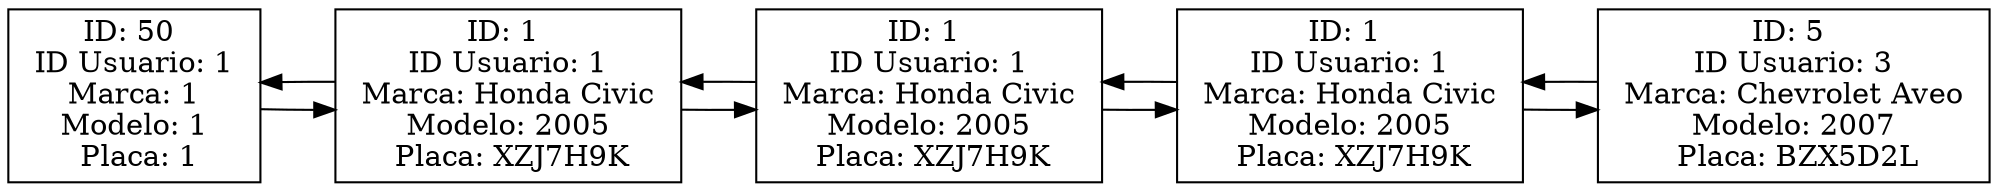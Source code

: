 digraph G {
rankdir=LR;
node [shape=record];
splines=false;
node0 [label="ID: 50 \n ID Usuario: 1 \n Marca: 1 \n Modelo: 1 \n Placa: 1"];
node0 -> node1 [dir=forward];
node0 -> node1 [dir=back];
node1 [label="ID: 1 \n ID Usuario: 1 \n Marca: Honda Civic \n Modelo: 2005 \n Placa: XZJ7H9K"];
node1 -> node2 [dir=forward];
node1 -> node2 [dir=back];
node2 [label="ID: 1 \n ID Usuario: 1 \n Marca: Honda Civic \n Modelo: 2005 \n Placa: XZJ7H9K"];
node2 -> node3 [dir=forward];
node2 -> node3 [dir=back];
node3 [label="ID: 1 \n ID Usuario: 1 \n Marca: Honda Civic \n Modelo: 2005 \n Placa: XZJ7H9K"];
node3 -> node4 [dir=forward];
node3 -> node4 [dir=back];
node4 [label="ID: 5 \n ID Usuario: 3 \n Marca: Chevrolet Aveo \n Modelo: 2007 \n Placa: BZX5D2L"];
}
